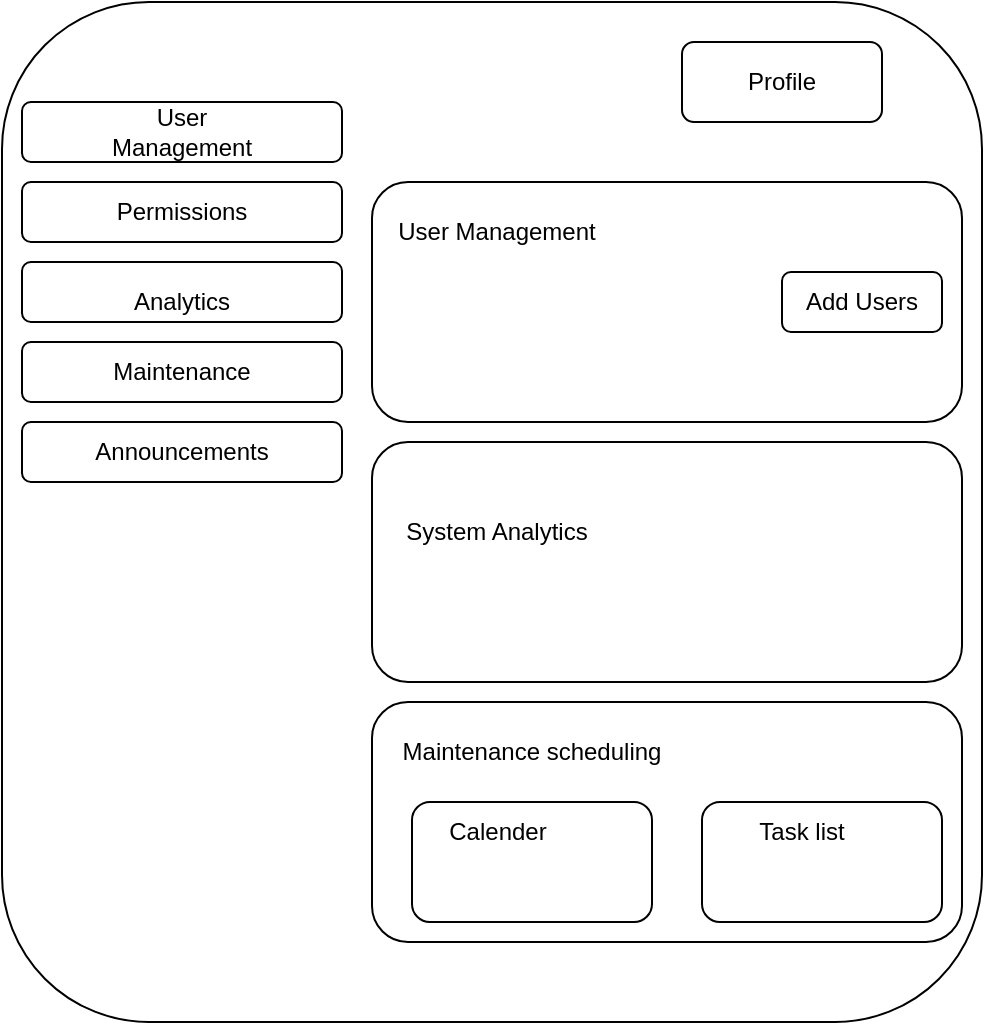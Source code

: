 <mxfile version="20.8.16" type="device"><diagram name="Page-1" id="oK5VbMIFMF5hNeVkjUMD"><mxGraphModel dx="1080" dy="645" grid="1" gridSize="10" guides="1" tooltips="1" connect="1" arrows="1" fold="1" page="1" pageScale="1" pageWidth="850" pageHeight="1100" math="0" shadow="0"><root><mxCell id="0"/><mxCell id="1" parent="0"/><mxCell id="wFby4ySzqwnWxv2PE2uU-1" value="" style="rounded=1;whiteSpace=wrap;html=1;" vertex="1" parent="1"><mxGeometry x="200" y="50" width="490" height="510" as="geometry"/></mxCell><mxCell id="wFby4ySzqwnWxv2PE2uU-2" value="" style="rounded=1;whiteSpace=wrap;html=1;" vertex="1" parent="1"><mxGeometry x="210" y="100" width="160" height="30" as="geometry"/></mxCell><mxCell id="wFby4ySzqwnWxv2PE2uU-3" value="" style="rounded=1;whiteSpace=wrap;html=1;" vertex="1" parent="1"><mxGeometry x="210" y="260" width="160" height="30" as="geometry"/></mxCell><mxCell id="wFby4ySzqwnWxv2PE2uU-4" value="" style="rounded=1;whiteSpace=wrap;html=1;" vertex="1" parent="1"><mxGeometry x="210" y="220" width="160" height="30" as="geometry"/></mxCell><mxCell id="wFby4ySzqwnWxv2PE2uU-5" value="" style="rounded=1;whiteSpace=wrap;html=1;" vertex="1" parent="1"><mxGeometry x="210" y="140" width="160" height="30" as="geometry"/></mxCell><mxCell id="wFby4ySzqwnWxv2PE2uU-6" value="" style="rounded=1;whiteSpace=wrap;html=1;" vertex="1" parent="1"><mxGeometry x="210" y="180" width="160" height="30" as="geometry"/></mxCell><mxCell id="wFby4ySzqwnWxv2PE2uU-7" value="" style="rounded=1;whiteSpace=wrap;html=1;" vertex="1" parent="1"><mxGeometry x="540" y="70" width="100" height="40" as="geometry"/></mxCell><mxCell id="wFby4ySzqwnWxv2PE2uU-8" value="" style="rounded=1;whiteSpace=wrap;html=1;" vertex="1" parent="1"><mxGeometry x="385" y="140" width="295" height="120" as="geometry"/></mxCell><mxCell id="wFby4ySzqwnWxv2PE2uU-9" value="" style="rounded=1;whiteSpace=wrap;html=1;" vertex="1" parent="1"><mxGeometry x="385" y="400" width="295" height="120" as="geometry"/></mxCell><mxCell id="wFby4ySzqwnWxv2PE2uU-10" value="" style="rounded=1;whiteSpace=wrap;html=1;" vertex="1" parent="1"><mxGeometry x="385" y="270" width="295" height="120" as="geometry"/></mxCell><mxCell id="wFby4ySzqwnWxv2PE2uU-11" value="User Management" style="text;html=1;strokeColor=none;fillColor=none;align=center;verticalAlign=middle;whiteSpace=wrap;rounded=0;" vertex="1" parent="1"><mxGeometry x="260" y="100" width="60" height="30" as="geometry"/></mxCell><mxCell id="wFby4ySzqwnWxv2PE2uU-12" value="Permissions" style="text;html=1;strokeColor=none;fillColor=none;align=center;verticalAlign=middle;whiteSpace=wrap;rounded=0;" vertex="1" parent="1"><mxGeometry x="260" y="140" width="60" height="30" as="geometry"/></mxCell><mxCell id="wFby4ySzqwnWxv2PE2uU-13" value="Analytics" style="text;html=1;strokeColor=none;fillColor=none;align=center;verticalAlign=middle;whiteSpace=wrap;rounded=0;" vertex="1" parent="1"><mxGeometry x="260" y="185" width="60" height="30" as="geometry"/></mxCell><mxCell id="wFby4ySzqwnWxv2PE2uU-14" value="Maintenance" style="text;html=1;strokeColor=none;fillColor=none;align=center;verticalAlign=middle;whiteSpace=wrap;rounded=0;" vertex="1" parent="1"><mxGeometry x="260" y="220" width="60" height="30" as="geometry"/></mxCell><mxCell id="wFby4ySzqwnWxv2PE2uU-15" value="Announcements" style="text;html=1;strokeColor=none;fillColor=none;align=center;verticalAlign=middle;whiteSpace=wrap;rounded=0;" vertex="1" parent="1"><mxGeometry x="260" y="260" width="60" height="30" as="geometry"/></mxCell><mxCell id="wFby4ySzqwnWxv2PE2uU-16" value="User Management" style="text;html=1;strokeColor=none;fillColor=none;align=center;verticalAlign=middle;whiteSpace=wrap;rounded=0;" vertex="1" parent="1"><mxGeometry x="395" y="150" width="105" height="30" as="geometry"/></mxCell><mxCell id="wFby4ySzqwnWxv2PE2uU-17" value="" style="rounded=1;whiteSpace=wrap;html=1;" vertex="1" parent="1"><mxGeometry x="590" y="185" width="80" height="30" as="geometry"/></mxCell><mxCell id="wFby4ySzqwnWxv2PE2uU-20" value="Add Users" style="text;html=1;strokeColor=none;fillColor=none;align=center;verticalAlign=middle;whiteSpace=wrap;rounded=0;" vertex="1" parent="1"><mxGeometry x="600" y="185" width="60" height="30" as="geometry"/></mxCell><mxCell id="wFby4ySzqwnWxv2PE2uU-21" value="System Analytics" style="text;html=1;strokeColor=none;fillColor=none;align=center;verticalAlign=middle;whiteSpace=wrap;rounded=0;" vertex="1" parent="1"><mxGeometry x="395" y="300" width="105" height="30" as="geometry"/></mxCell><mxCell id="wFby4ySzqwnWxv2PE2uU-22" value="Maintenance scheduling" style="text;html=1;strokeColor=none;fillColor=none;align=center;verticalAlign=middle;whiteSpace=wrap;rounded=0;" vertex="1" parent="1"><mxGeometry x="380" y="410" width="170" height="30" as="geometry"/></mxCell><mxCell id="wFby4ySzqwnWxv2PE2uU-23" value="" style="rounded=1;whiteSpace=wrap;html=1;" vertex="1" parent="1"><mxGeometry x="405" y="450" width="120" height="60" as="geometry"/></mxCell><mxCell id="wFby4ySzqwnWxv2PE2uU-24" value="" style="rounded=1;whiteSpace=wrap;html=1;" vertex="1" parent="1"><mxGeometry x="550" y="450" width="120" height="60" as="geometry"/></mxCell><mxCell id="wFby4ySzqwnWxv2PE2uU-25" value="Calender" style="text;html=1;strokeColor=none;fillColor=none;align=center;verticalAlign=middle;whiteSpace=wrap;rounded=0;" vertex="1" parent="1"><mxGeometry x="418" y="450" width="60" height="30" as="geometry"/></mxCell><mxCell id="wFby4ySzqwnWxv2PE2uU-26" value="Task list" style="text;html=1;strokeColor=none;fillColor=none;align=center;verticalAlign=middle;whiteSpace=wrap;rounded=0;" vertex="1" parent="1"><mxGeometry x="550" y="450" width="100" height="30" as="geometry"/></mxCell><mxCell id="wFby4ySzqwnWxv2PE2uU-27" value="Profile" style="text;html=1;strokeColor=none;fillColor=none;align=center;verticalAlign=middle;whiteSpace=wrap;rounded=0;" vertex="1" parent="1"><mxGeometry x="560" y="75" width="60" height="30" as="geometry"/></mxCell></root></mxGraphModel></diagram></mxfile>